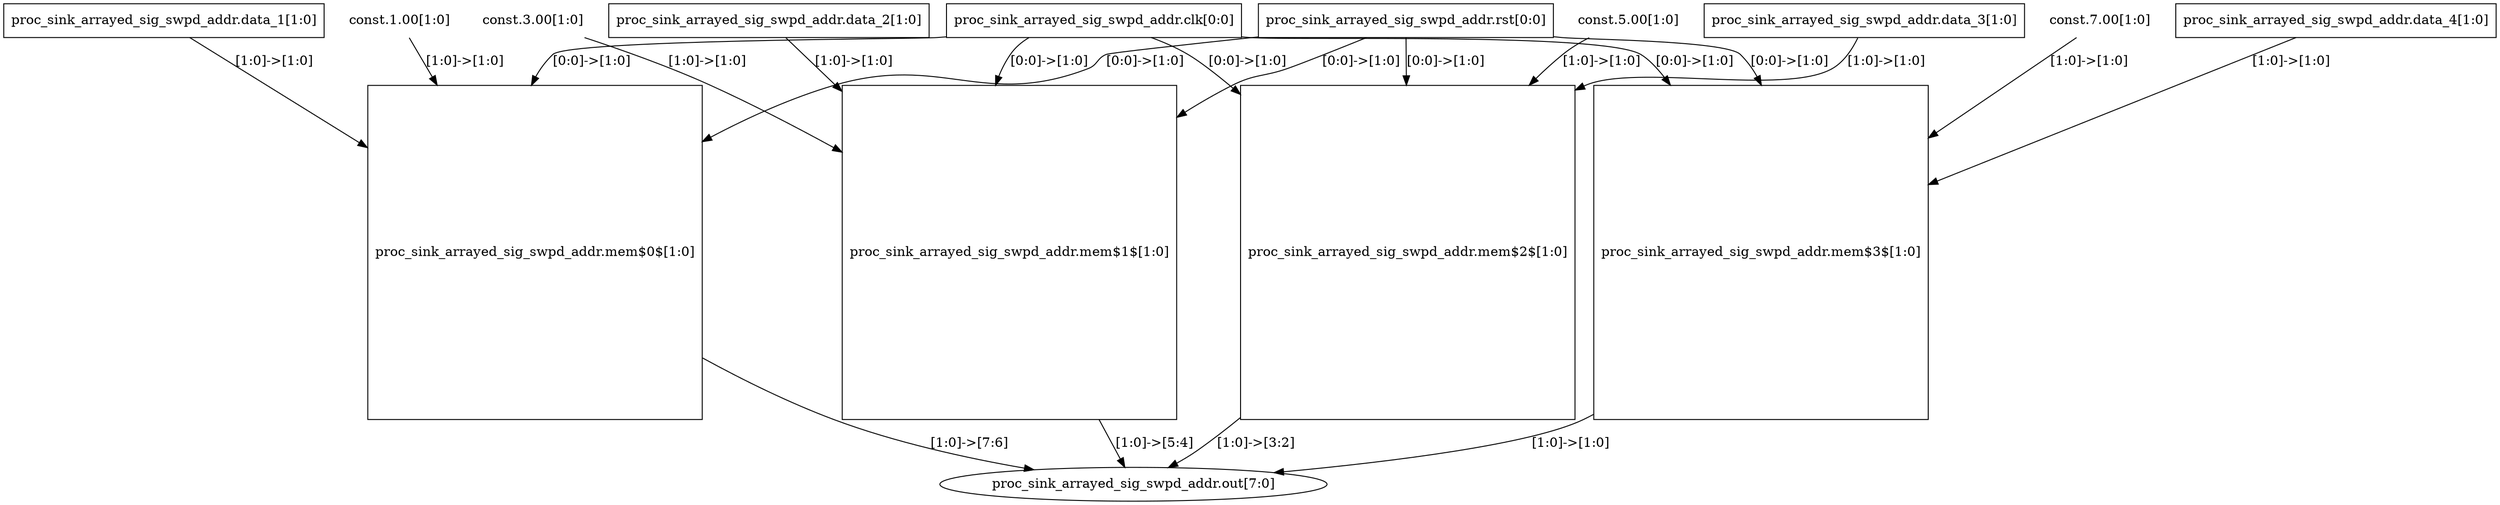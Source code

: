 digraph G {
	"proc_sink_arrayed_sig_swpd_addr.mem$3$" -> "proc_sink_arrayed_sig_swpd_addr.out"[label="[1:0]->[1:0]"];
	"proc_sink_arrayed_sig_swpd_addr.mem$2$" -> "proc_sink_arrayed_sig_swpd_addr.out"[label="[1:0]->[3:2]"];
	"proc_sink_arrayed_sig_swpd_addr.mem$1$" -> "proc_sink_arrayed_sig_swpd_addr.out"[label="[1:0]->[5:4]"];
	"proc_sink_arrayed_sig_swpd_addr.mem$0$" -> "proc_sink_arrayed_sig_swpd_addr.out"[label="[1:0]->[7:6]"];
	"const.1.00" [shape=none, label="const.1.00[1:0]"];
	"const.1.00" -> "proc_sink_arrayed_sig_swpd_addr.mem$0$"[label="[1:0]->[1:0]"];
	"proc_sink_arrayed_sig_swpd_addr.rst" -> "proc_sink_arrayed_sig_swpd_addr.mem$0$"[label="[0:0]->[1:0]"];
	"proc_sink_arrayed_sig_swpd_addr.clk" -> "proc_sink_arrayed_sig_swpd_addr.mem$0$"[label="[0:0]->[1:0]"];
	"const.3.00" [shape=none, label="const.3.00[1:0]"];
	"const.3.00" -> "proc_sink_arrayed_sig_swpd_addr.mem$1$"[label="[1:0]->[1:0]"];
	"proc_sink_arrayed_sig_swpd_addr.rst" -> "proc_sink_arrayed_sig_swpd_addr.mem$1$"[label="[0:0]->[1:0]"];
	"proc_sink_arrayed_sig_swpd_addr.clk" -> "proc_sink_arrayed_sig_swpd_addr.mem$1$"[label="[0:0]->[1:0]"];
	"const.5.00" [shape=none, label="const.5.00[1:0]"];
	"const.5.00" -> "proc_sink_arrayed_sig_swpd_addr.mem$2$"[label="[1:0]->[1:0]"];
	"proc_sink_arrayed_sig_swpd_addr.rst" -> "proc_sink_arrayed_sig_swpd_addr.mem$2$"[label="[0:0]->[1:0]"];
	"proc_sink_arrayed_sig_swpd_addr.clk" -> "proc_sink_arrayed_sig_swpd_addr.mem$2$"[label="[0:0]->[1:0]"];
	"const.7.00" [shape=none, label="const.7.00[1:0]"];
	"const.7.00" -> "proc_sink_arrayed_sig_swpd_addr.mem$3$"[label="[1:0]->[1:0]"];
	"proc_sink_arrayed_sig_swpd_addr.rst" -> "proc_sink_arrayed_sig_swpd_addr.mem$3$"[label="[0:0]->[1:0]"];
	"proc_sink_arrayed_sig_swpd_addr.clk" -> "proc_sink_arrayed_sig_swpd_addr.mem$3$"[label="[0:0]->[1:0]"];
	"proc_sink_arrayed_sig_swpd_addr.data_1" -> "proc_sink_arrayed_sig_swpd_addr.mem$0$"[label="[1:0]->[1:0]"];
	"proc_sink_arrayed_sig_swpd_addr.data_2" -> "proc_sink_arrayed_sig_swpd_addr.mem$1$"[label="[1:0]->[1:0]"];
	"proc_sink_arrayed_sig_swpd_addr.data_3" -> "proc_sink_arrayed_sig_swpd_addr.mem$2$"[label="[1:0]->[1:0]"];
	"proc_sink_arrayed_sig_swpd_addr.data_4" -> "proc_sink_arrayed_sig_swpd_addr.mem$3$"[label="[1:0]->[1:0]"];
	"proc_sink_arrayed_sig_swpd_addr.clk" [shape=rectangle, label="proc_sink_arrayed_sig_swpd_addr.clk[0:0]"];
	"proc_sink_arrayed_sig_swpd_addr.data_1" [shape=rectangle, label="proc_sink_arrayed_sig_swpd_addr.data_1[1:0]"];
	"proc_sink_arrayed_sig_swpd_addr.data_2" [shape=rectangle, label="proc_sink_arrayed_sig_swpd_addr.data_2[1:0]"];
	"proc_sink_arrayed_sig_swpd_addr.data_3" [shape=rectangle, label="proc_sink_arrayed_sig_swpd_addr.data_3[1:0]"];
	"proc_sink_arrayed_sig_swpd_addr.data_4" [shape=rectangle, label="proc_sink_arrayed_sig_swpd_addr.data_4[1:0]"];
	"proc_sink_arrayed_sig_swpd_addr.mem$0$" [shape=square, label="proc_sink_arrayed_sig_swpd_addr.mem$0$[1:0]"];
	"proc_sink_arrayed_sig_swpd_addr.mem$1$" [shape=square, label="proc_sink_arrayed_sig_swpd_addr.mem$1$[1:0]"];
	"proc_sink_arrayed_sig_swpd_addr.mem$2$" [shape=square, label="proc_sink_arrayed_sig_swpd_addr.mem$2$[1:0]"];
	"proc_sink_arrayed_sig_swpd_addr.mem$3$" [shape=square, label="proc_sink_arrayed_sig_swpd_addr.mem$3$[1:0]"];
	"proc_sink_arrayed_sig_swpd_addr.out" [shape=ellipse, label="proc_sink_arrayed_sig_swpd_addr.out[7:0]"];
	"proc_sink_arrayed_sig_swpd_addr.rst" [shape=rectangle, label="proc_sink_arrayed_sig_swpd_addr.rst[0:0]"];
}
